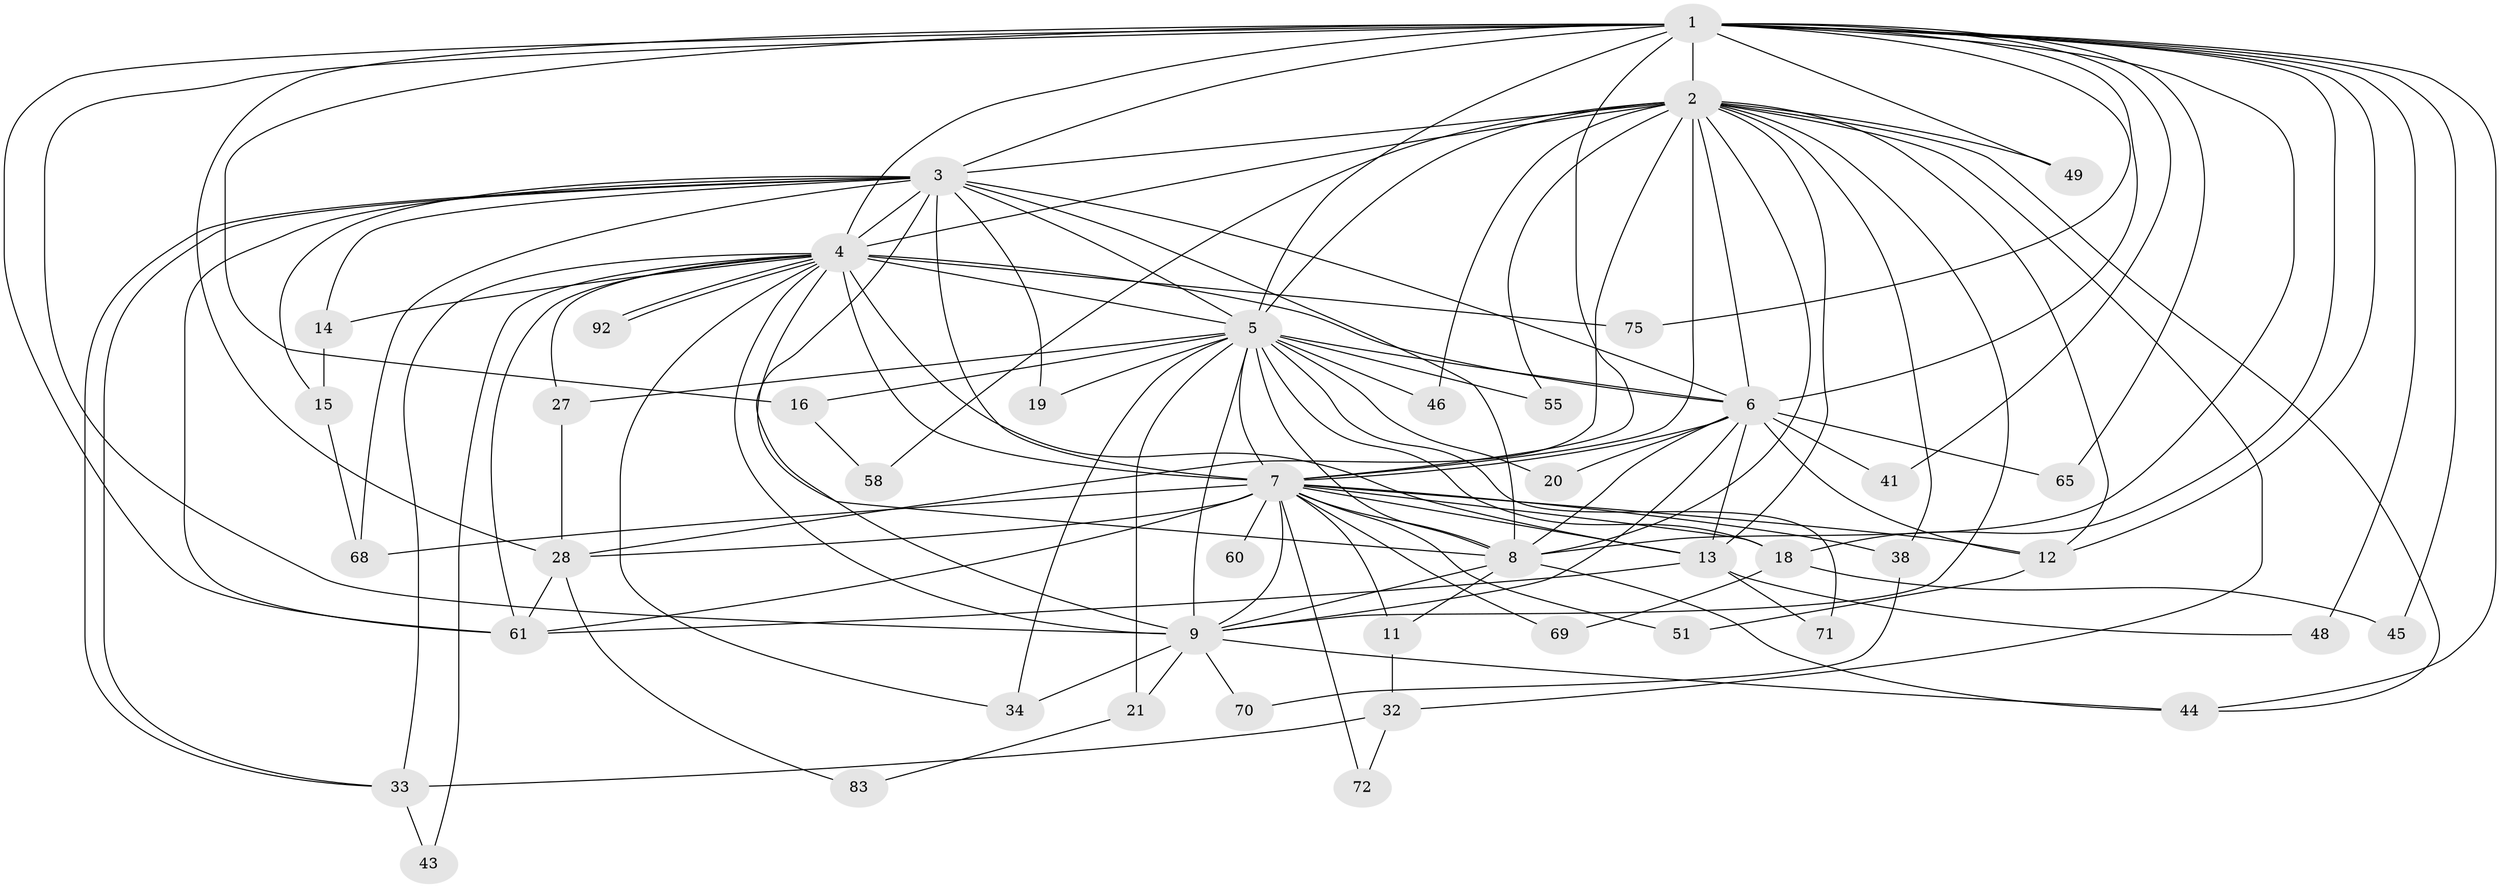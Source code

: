 // original degree distribution, {23: 0.010869565217391304, 19: 0.010869565217391304, 17: 0.010869565217391304, 24: 0.010869565217391304, 18: 0.021739130434782608, 20: 0.010869565217391304, 14: 0.021739130434782608, 16: 0.010869565217391304, 4: 0.06521739130434782, 5: 0.07608695652173914, 3: 0.2391304347826087, 9: 0.010869565217391304, 2: 0.4782608695652174, 7: 0.010869565217391304, 6: 0.010869565217391304}
// Generated by graph-tools (version 1.1) at 2025/13/03/09/25 04:13:53]
// undirected, 46 vertices, 126 edges
graph export_dot {
graph [start="1"]
  node [color=gray90,style=filled];
  1;
  2 [super="+22+36+29+31"];
  3;
  4 [super="+39+63"];
  5 [super="+25+53+10"];
  6;
  7 [super="+86+47+23+26+17"];
  8;
  9 [super="+56"];
  11;
  12 [super="+40+50"];
  13 [super="+37"];
  14;
  15;
  16;
  18;
  19;
  20;
  21;
  27;
  28 [super="+74+90"];
  32 [super="+91"];
  33 [super="+77+81"];
  34;
  38;
  41;
  43;
  44 [super="+64+87"];
  45;
  46;
  48;
  49;
  51;
  55 [super="+76"];
  58;
  60;
  61 [super="+78+62"];
  65;
  68 [super="+89"];
  69;
  70;
  71;
  72;
  75;
  83;
  92;
  1 -- 2;
  1 -- 3;
  1 -- 4;
  1 -- 5 [weight=4];
  1 -- 6;
  1 -- 7;
  1 -- 8;
  1 -- 9;
  1 -- 12;
  1 -- 16;
  1 -- 18;
  1 -- 28;
  1 -- 41;
  1 -- 44;
  1 -- 45;
  1 -- 48;
  1 -- 49;
  1 -- 65;
  1 -- 75;
  1 -- 61;
  2 -- 3;
  2 -- 4 [weight=4];
  2 -- 5 [weight=3];
  2 -- 6 [weight=2];
  2 -- 7 [weight=3];
  2 -- 8 [weight=3];
  2 -- 9;
  2 -- 28;
  2 -- 32;
  2 -- 44;
  2 -- 38;
  2 -- 13;
  2 -- 46;
  2 -- 55;
  2 -- 58;
  2 -- 12;
  2 -- 49;
  3 -- 4;
  3 -- 5 [weight=2];
  3 -- 6;
  3 -- 7 [weight=2];
  3 -- 8;
  3 -- 9;
  3 -- 14;
  3 -- 15;
  3 -- 19;
  3 -- 33;
  3 -- 33;
  3 -- 61;
  3 -- 68;
  4 -- 5 [weight=3];
  4 -- 6;
  4 -- 7 [weight=3];
  4 -- 8;
  4 -- 9 [weight=2];
  4 -- 13;
  4 -- 14;
  4 -- 27;
  4 -- 75;
  4 -- 92;
  4 -- 92;
  4 -- 33 [weight=2];
  4 -- 43;
  4 -- 61;
  4 -- 34;
  5 -- 6 [weight=3];
  5 -- 7 [weight=5];
  5 -- 8 [weight=2];
  5 -- 9 [weight=2];
  5 -- 16;
  5 -- 18;
  5 -- 27;
  5 -- 34;
  5 -- 71;
  5 -- 55 [weight=2];
  5 -- 46;
  5 -- 19;
  5 -- 20;
  5 -- 21;
  6 -- 7 [weight=2];
  6 -- 8;
  6 -- 9 [weight=2];
  6 -- 12;
  6 -- 13;
  6 -- 20;
  6 -- 41;
  6 -- 65;
  7 -- 8 [weight=2];
  7 -- 9;
  7 -- 11;
  7 -- 38;
  7 -- 51;
  7 -- 60 [weight=2];
  7 -- 13;
  7 -- 68;
  7 -- 69;
  7 -- 72;
  7 -- 12;
  7 -- 18;
  7 -- 28;
  7 -- 61;
  8 -- 9;
  8 -- 11;
  8 -- 44;
  9 -- 21;
  9 -- 34;
  9 -- 70;
  9 -- 44;
  11 -- 32 [weight=2];
  12 -- 51;
  13 -- 71;
  13 -- 48;
  13 -- 61;
  14 -- 15;
  15 -- 68;
  16 -- 58;
  18 -- 45;
  18 -- 69;
  21 -- 83;
  27 -- 28;
  28 -- 61;
  28 -- 83;
  32 -- 72;
  32 -- 33;
  33 -- 43;
  38 -- 70;
}
